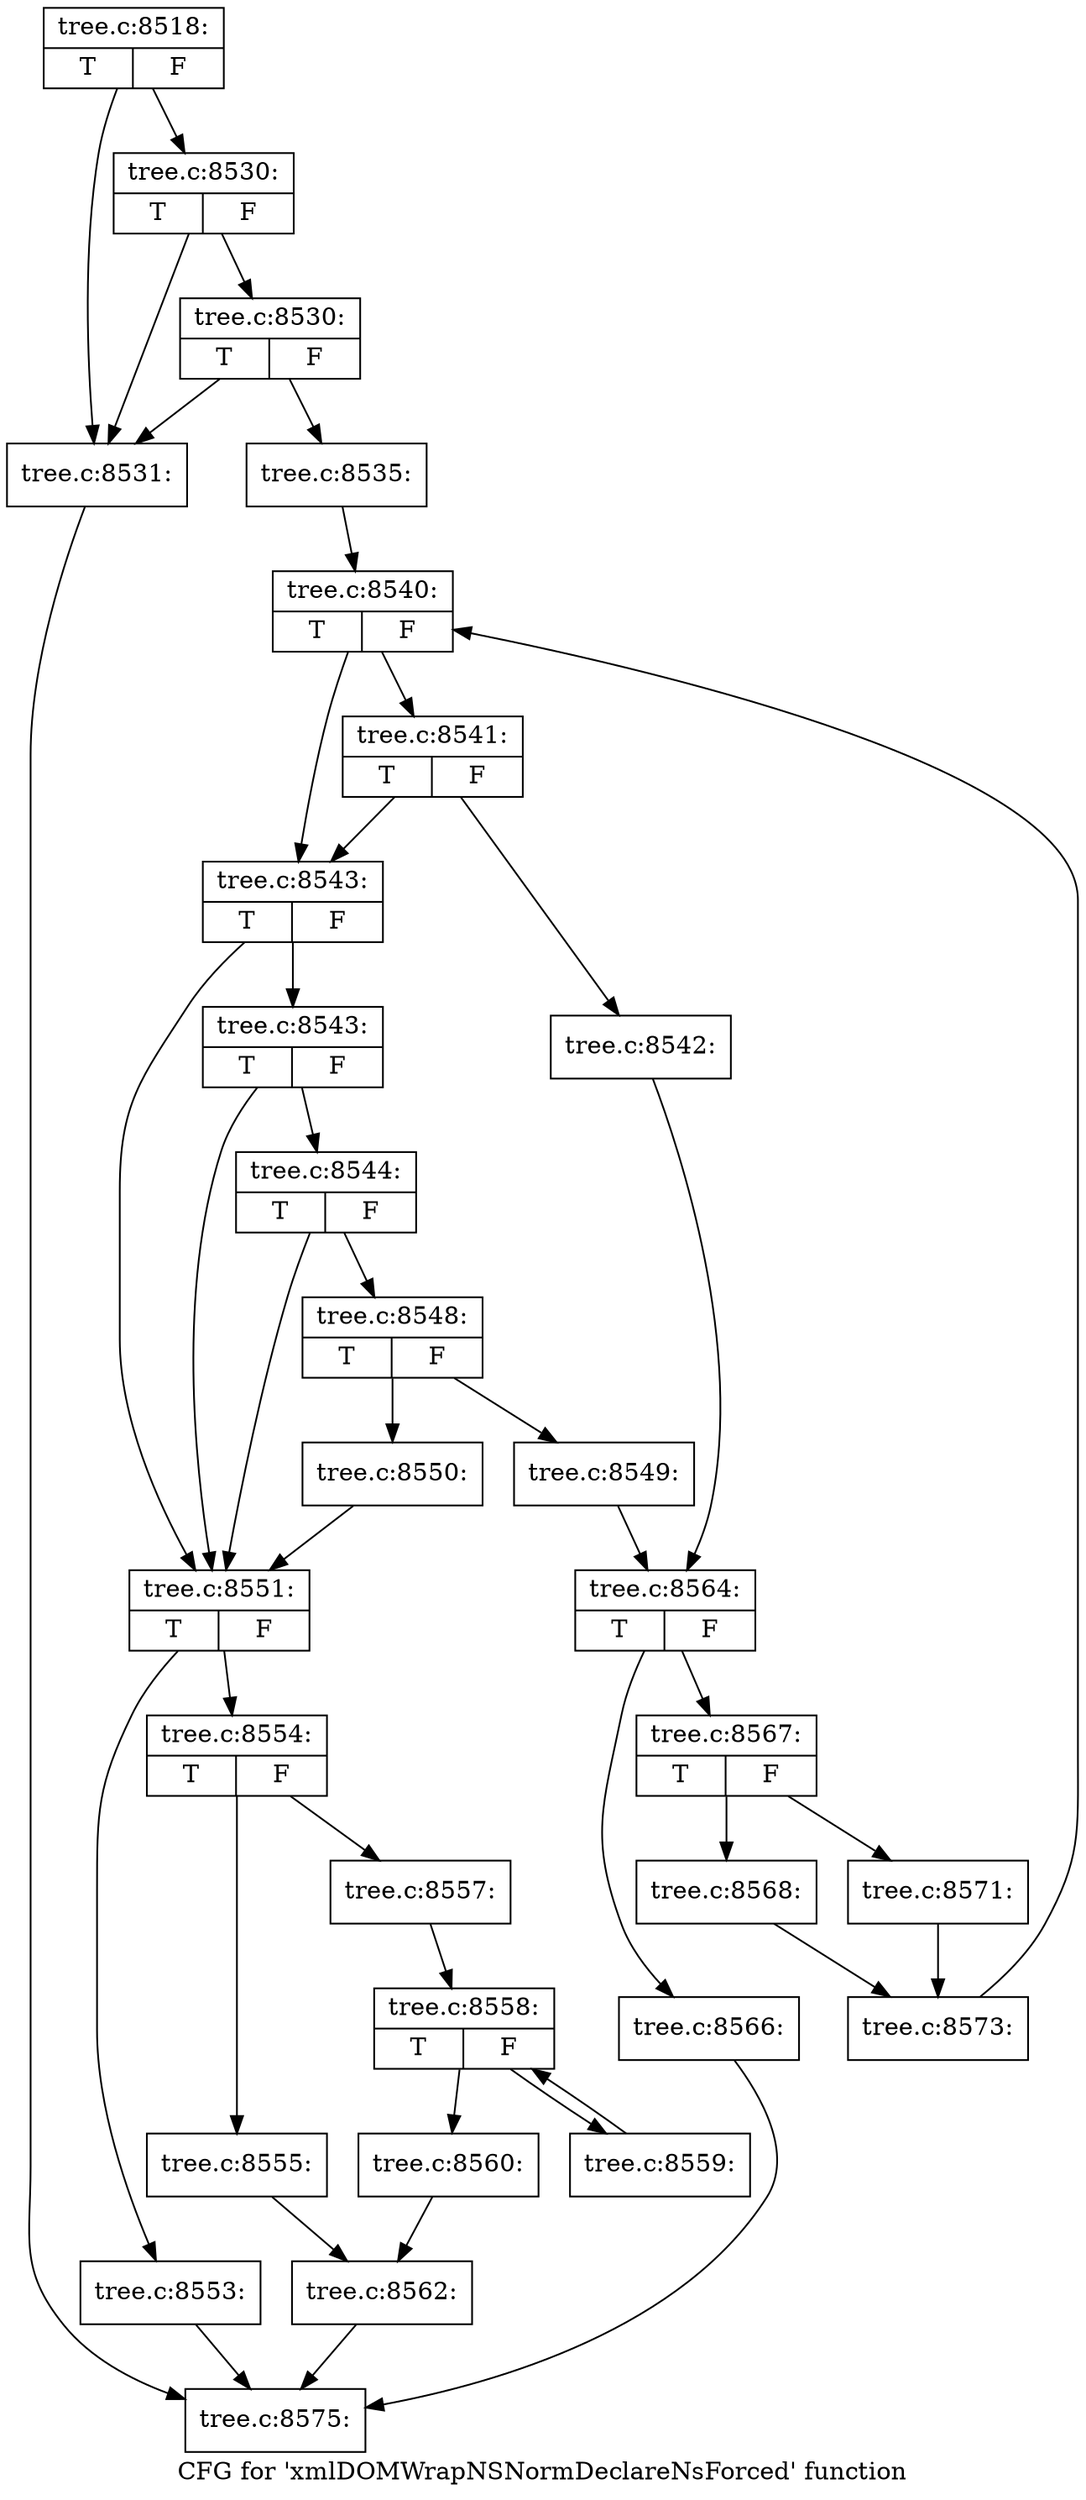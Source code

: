 digraph "CFG for 'xmlDOMWrapNSNormDeclareNsForced' function" {
	label="CFG for 'xmlDOMWrapNSNormDeclareNsForced' function";

	Node0x55ad0bfccd60 [shape=record,label="{tree.c:8518:|{<s0>T|<s1>F}}"];
	Node0x55ad0bfccd60 -> Node0x55ad0bfde8d0;
	Node0x55ad0bfccd60 -> Node0x55ad0bfde9f0;
	Node0x55ad0bfde9f0 [shape=record,label="{tree.c:8530:|{<s0>T|<s1>F}}"];
	Node0x55ad0bfde9f0 -> Node0x55ad0bfde8d0;
	Node0x55ad0bfde9f0 -> Node0x55ad0bfde970;
	Node0x55ad0bfde970 [shape=record,label="{tree.c:8530:|{<s0>T|<s1>F}}"];
	Node0x55ad0bfde970 -> Node0x55ad0bfde8d0;
	Node0x55ad0bfde970 -> Node0x55ad0bfde920;
	Node0x55ad0bfde8d0 [shape=record,label="{tree.c:8531:}"];
	Node0x55ad0bfde8d0 -> Node0x55ad0bfdc9f0;
	Node0x55ad0bfde920 [shape=record,label="{tree.c:8535:}"];
	Node0x55ad0bfde920 -> Node0x55ad0bfdf6e0;
	Node0x55ad0bfdf6e0 [shape=record,label="{tree.c:8540:|{<s0>T|<s1>F}}"];
	Node0x55ad0bfdf6e0 -> Node0x55ad0bfdf940;
	Node0x55ad0bfdf6e0 -> Node0x55ad0bfdf8f0;
	Node0x55ad0bfdf940 [shape=record,label="{tree.c:8541:|{<s0>T|<s1>F}}"];
	Node0x55ad0bfdf940 -> Node0x55ad0bfdf8a0;
	Node0x55ad0bfdf940 -> Node0x55ad0bfdf8f0;
	Node0x55ad0bfdf8a0 [shape=record,label="{tree.c:8542:}"];
	Node0x55ad0bfdf8a0 -> Node0x55ad0bfe0350;
	Node0x55ad0bfdf8f0 [shape=record,label="{tree.c:8543:|{<s0>T|<s1>F}}"];
	Node0x55ad0bfdf8f0 -> Node0x55ad0bfdff30;
	Node0x55ad0bfdf8f0 -> Node0x55ad0bfdfe90;
	Node0x55ad0bfdff30 [shape=record,label="{tree.c:8543:|{<s0>T|<s1>F}}"];
	Node0x55ad0bfdff30 -> Node0x55ad0bfdfee0;
	Node0x55ad0bfdff30 -> Node0x55ad0bfdfe90;
	Node0x55ad0bfdfee0 [shape=record,label="{tree.c:8544:|{<s0>T|<s1>F}}"];
	Node0x55ad0bfdfee0 -> Node0x55ad0bfe00b0;
	Node0x55ad0bfdfee0 -> Node0x55ad0bfdfe90;
	Node0x55ad0bfe00b0 [shape=record,label="{tree.c:8548:|{<s0>T|<s1>F}}"];
	Node0x55ad0bfe00b0 -> Node0x55ad0bfe1bc0;
	Node0x55ad0bfe00b0 -> Node0x55ad0bfe1c10;
	Node0x55ad0bfe1bc0 [shape=record,label="{tree.c:8549:}"];
	Node0x55ad0bfe1bc0 -> Node0x55ad0bfe0350;
	Node0x55ad0bfe1c10 [shape=record,label="{tree.c:8550:}"];
	Node0x55ad0bfe1c10 -> Node0x55ad0bfdfe90;
	Node0x55ad0bfdfe90 [shape=record,label="{tree.c:8551:|{<s0>T|<s1>F}}"];
	Node0x55ad0bfdfe90 -> Node0x55ad0bfe2ae0;
	Node0x55ad0bfdfe90 -> Node0x55ad0bfe2b30;
	Node0x55ad0bfe2ae0 [shape=record,label="{tree.c:8553:}"];
	Node0x55ad0bfe2ae0 -> Node0x55ad0bfdc9f0;
	Node0x55ad0bfe2b30 [shape=record,label="{tree.c:8554:|{<s0>T|<s1>F}}"];
	Node0x55ad0bfe2b30 -> Node0x55ad0bfe2f90;
	Node0x55ad0bfe2b30 -> Node0x55ad0bfe3030;
	Node0x55ad0bfe2f90 [shape=record,label="{tree.c:8555:}"];
	Node0x55ad0bfe2f90 -> Node0x55ad0bfe2fe0;
	Node0x55ad0bfe3030 [shape=record,label="{tree.c:8557:}"];
	Node0x55ad0bfe3030 -> Node0x55ad0bfe3bf0;
	Node0x55ad0bfe3bf0 [shape=record,label="{tree.c:8558:|{<s0>T|<s1>F}}"];
	Node0x55ad0bfe3bf0 -> Node0x55ad0bfe4120;
	Node0x55ad0bfe3bf0 -> Node0x55ad0bfe3e10;
	Node0x55ad0bfe4120 [shape=record,label="{tree.c:8559:}"];
	Node0x55ad0bfe4120 -> Node0x55ad0bfe3bf0;
	Node0x55ad0bfe3e10 [shape=record,label="{tree.c:8560:}"];
	Node0x55ad0bfe3e10 -> Node0x55ad0bfe2fe0;
	Node0x55ad0bfe2fe0 [shape=record,label="{tree.c:8562:}"];
	Node0x55ad0bfe2fe0 -> Node0x55ad0bfdc9f0;
	Node0x55ad0bfe0350 [shape=record,label="{tree.c:8564:|{<s0>T|<s1>F}}"];
	Node0x55ad0bfe0350 -> Node0x55ad0bfe4b70;
	Node0x55ad0bfe0350 -> Node0x55ad0bfe4bc0;
	Node0x55ad0bfe4b70 [shape=record,label="{tree.c:8566:}"];
	Node0x55ad0bfe4b70 -> Node0x55ad0bfdc9f0;
	Node0x55ad0bfe4bc0 [shape=record,label="{tree.c:8567:|{<s0>T|<s1>F}}"];
	Node0x55ad0bfe4bc0 -> Node0x55ad0bfe5020;
	Node0x55ad0bfe4bc0 -> Node0x55ad0bfe50c0;
	Node0x55ad0bfe5020 [shape=record,label="{tree.c:8568:}"];
	Node0x55ad0bfe5020 -> Node0x55ad0bfe5070;
	Node0x55ad0bfe50c0 [shape=record,label="{tree.c:8571:}"];
	Node0x55ad0bfe50c0 -> Node0x55ad0bfe5070;
	Node0x55ad0bfe5070 [shape=record,label="{tree.c:8573:}"];
	Node0x55ad0bfe5070 -> Node0x55ad0bfdf6e0;
	Node0x55ad0bfdc9f0 [shape=record,label="{tree.c:8575:}"];
}
